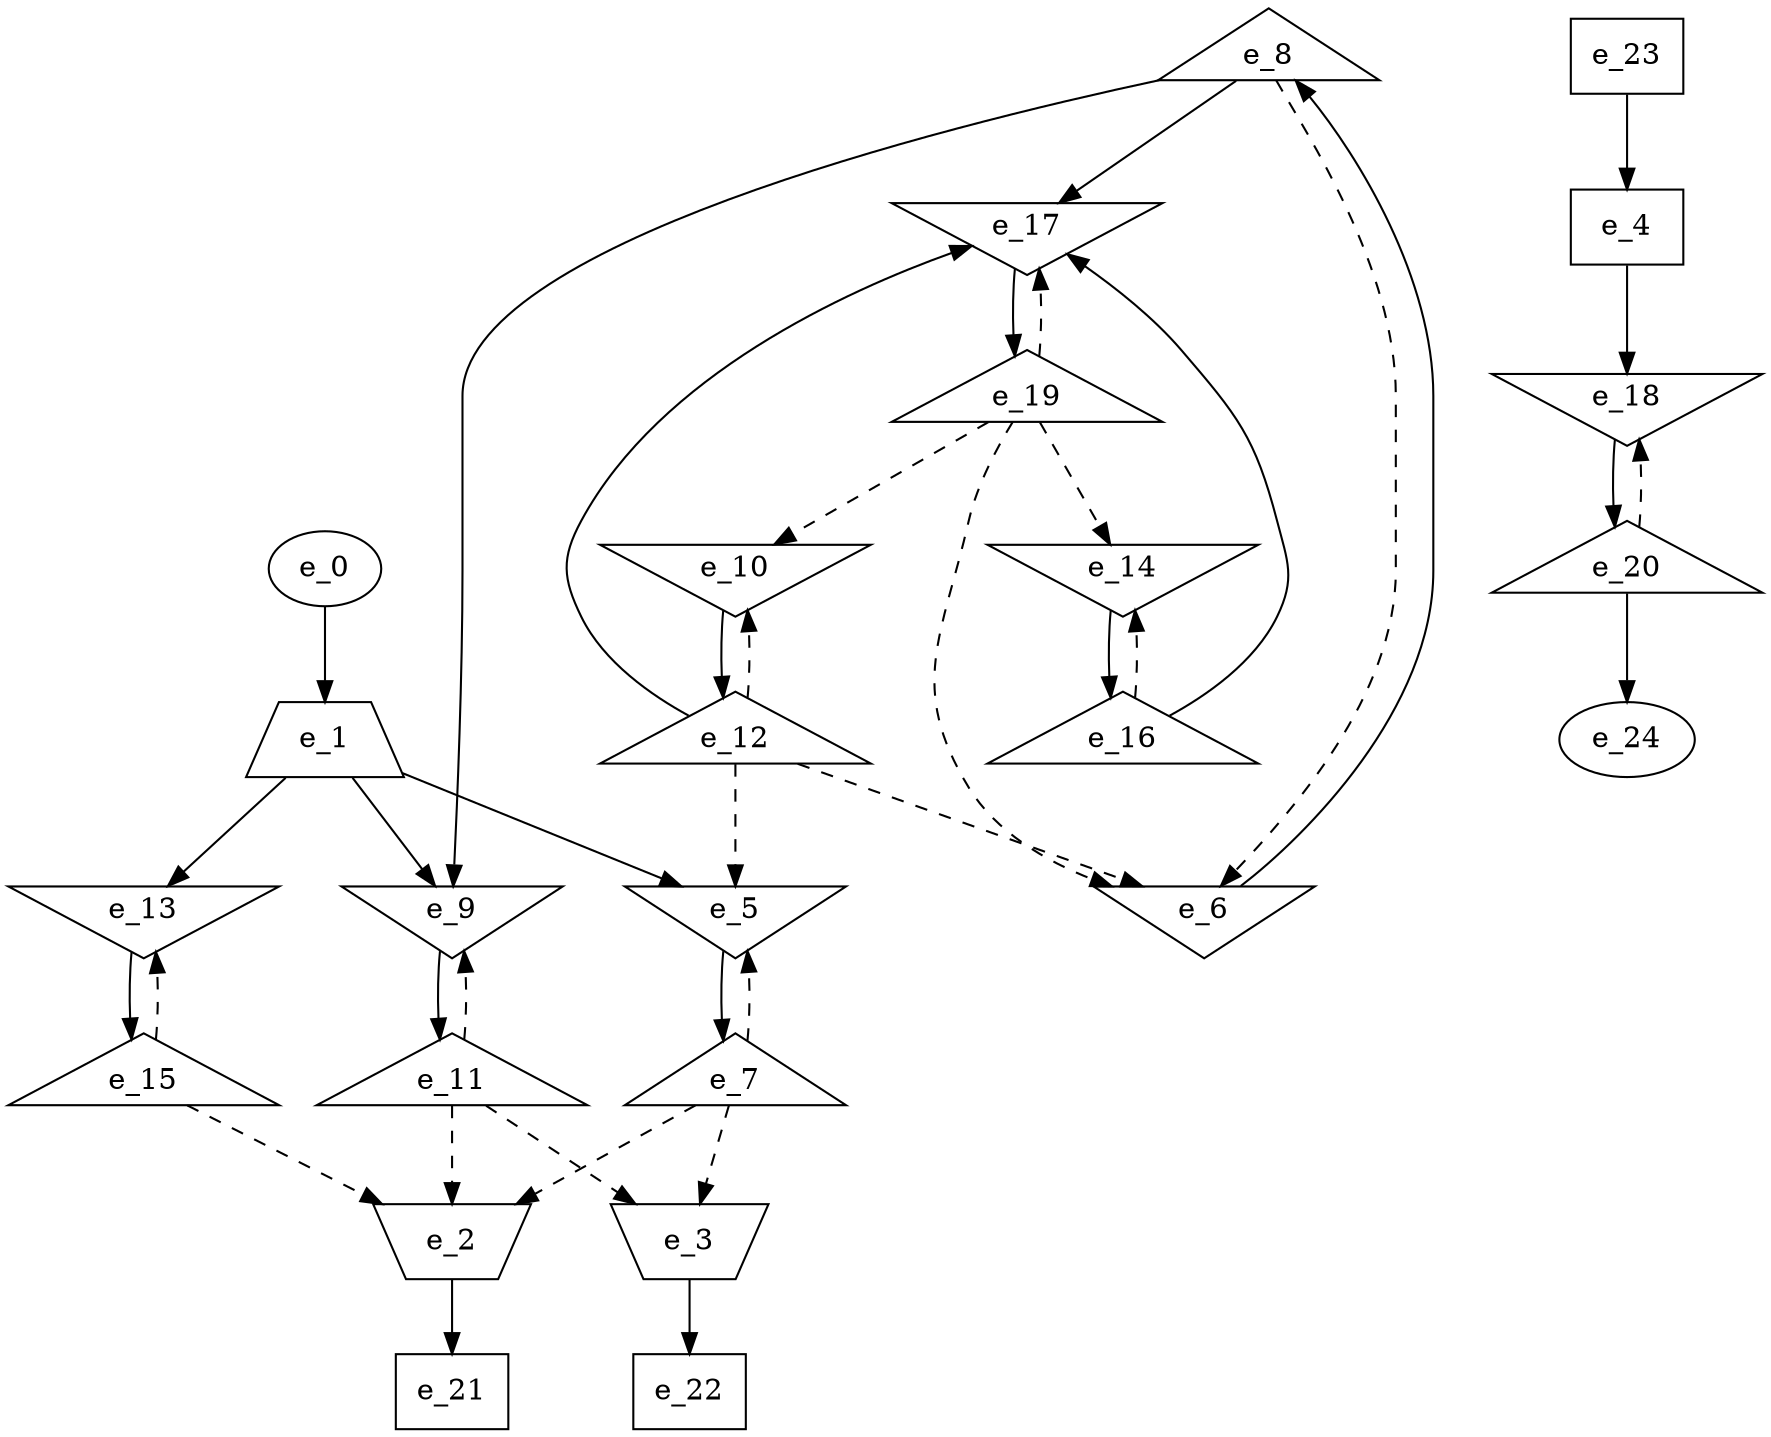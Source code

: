 digraph control_path {
  e_0: entry_node : n ;
  e_1 [shape = trapezium];
  e_2 [shape = invtrapezium];
  e_3 [shape = invtrapezium];
  e_4 [shape = dot];
  e_5 [shape = invtriangle];
  e_6 [shape = invtriangle];
  e_7 [shape = triangle];
  e_8 [shape = triangle];
  e_9 [shape = invtriangle];
  e_10 [shape = invtriangle];
  e_11 [shape = triangle];
  e_12 [shape = triangle];
  e_13 [shape = invtriangle];
  e_14 [shape = invtriangle];
  e_15 [shape = triangle];
  e_16 [shape = triangle];
  e_17 [shape = invtriangle];
  e_18 [shape = invtriangle];
  e_19 [shape = triangle];
  e_20 [shape = triangle];
  e_21 [shape = dot];
  e_22 [shape = dot];
  e_23 [shape = dot];
  e_24: exit_node : s ;
  e_0 -> e_1;
  e_7 -> e_2[style = dashed];
  e_15 -> e_2[style = dashed];
  e_11 -> e_2[style = dashed];
  e_7 -> e_3[style = dashed];
  e_11 -> e_3[style = dashed];
  e_23 -> e_4;
  e_1 -> e_5;
  e_7 -> e_5[style = dashed];
  e_12 -> e_5[style = dashed];
  e_19 -> e_6[style = dashed];
  e_8 -> e_6[style = dashed];
  e_12 -> e_6[style = dashed];
  e_5 -> e_7;
  e_6 -> e_8;
  e_1 -> e_9;
  e_8 -> e_9;
  e_11 -> e_9[style = dashed];
  e_19 -> e_10[style = dashed];
  e_12 -> e_10[style = dashed];
  e_9 -> e_11;
  e_10 -> e_12;
  e_1 -> e_13;
  e_15 -> e_13[style = dashed];
  e_16 -> e_14[style = dashed];
  e_19 -> e_14[style = dashed];
  e_13 -> e_15;
  e_14 -> e_16;
  e_16 -> e_17;
  e_8 -> e_17;
  e_12 -> e_17;
  e_19 -> e_17[style = dashed];
  e_4 -> e_18;
  e_20 -> e_18[style = dashed];
  e_17 -> e_19;
  e_18 -> e_20;
  e_2 -> e_21;
  e_3 -> e_22;
  e_20 -> e_24;
}
